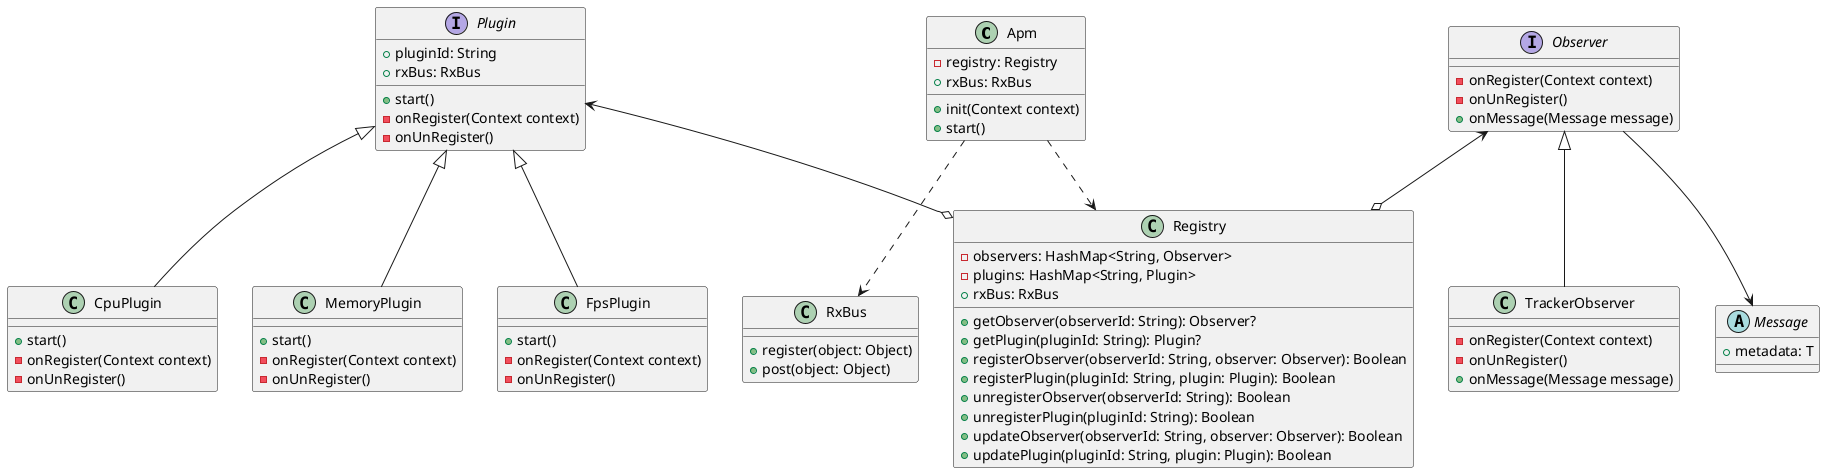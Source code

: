 @startuml

class Apm {
    -registry: Registry
    +rxBus: RxBus
    +init(Context context)
    +start()
}
Apm ..> Registry
Apm ..> RxBus

class Registry {
    -observers: HashMap<String, Observer>
    -plugins: HashMap<String, Plugin>
    +rxBus: RxBus
    + getObserver(observerId: String): Observer?
    + getPlugin(pluginId: String): Plugin?
    + registerObserver(observerId: String, observer: Observer): Boolean
    + registerPlugin(pluginId: String, plugin: Plugin): Boolean
    + unregisterObserver(observerId: String): Boolean
    + unregisterPlugin(pluginId: String): Boolean
    + updateObserver(observerId: String, observer: Observer): Boolean
    + updatePlugin(pluginId: String, plugin: Plugin): Boolean
}

interface Plugin {
    +pluginId: String
    +rxBus: RxBus
    +start()
    -onRegister(Context context)
    -onUnRegister()
}

interface Observer {
    -onRegister(Context context)
    -onUnRegister()
    +onMessage(Message message)
}

Observer --> Message

'Observer --> RxBus

abstract class Message {
    +metadata: T
}

class RxBus {
    +register(object: Object)
    +post(object: Object)
}

Plugin <-down-o Registry

Observer <-down-o Registry


class CpuPlugin {
    +start()
    -onRegister(Context context)
    -onUnRegister()
}
class MemoryPlugin {
     +start()
   -onRegister(Context context)
    -onUnRegister()
}
class FpsPlugin {
    +start()
    -onRegister(Context context)
    -onUnRegister()
}
CpuPlugin -up-|> Plugin

MemoryPlugin -up-|> Plugin

FpsPlugin -up-|> Plugin


class TrackerObserver {
    -onRegister(Context context)
    -onUnRegister()
    +onMessage(Message message)
}

TrackerObserver -up-|> Observer
@enduml